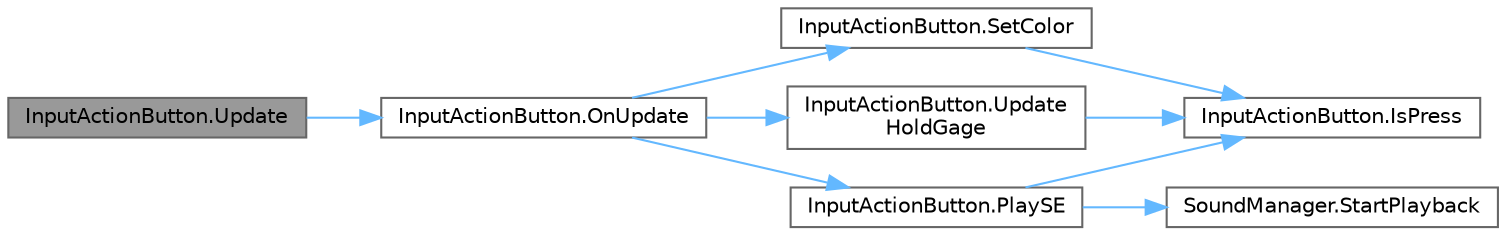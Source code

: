 digraph "InputActionButton.Update"
{
 // LATEX_PDF_SIZE
  bgcolor="transparent";
  edge [fontname=Helvetica,fontsize=10,labelfontname=Helvetica,labelfontsize=10];
  node [fontname=Helvetica,fontsize=10,shape=box,height=0.2,width=0.4];
  rankdir="LR";
  Node1 [id="Node000001",label="InputActionButton.Update",height=0.2,width=0.4,color="gray40", fillcolor="grey60", style="filled", fontcolor="black",tooltip=" "];
  Node1 -> Node2 [id="edge1_Node000001_Node000002",color="steelblue1",style="solid",tooltip=" "];
  Node2 [id="Node000002",label="InputActionButton.OnUpdate",height=0.2,width=0.4,color="grey40", fillcolor="white", style="filled",URL="$class_input_action_button.html#aafa3b26d14d898d193b3b7d419b1fbff",tooltip="実行処理"];
  Node2 -> Node3 [id="edge2_Node000002_Node000003",color="steelblue1",style="solid",tooltip=" "];
  Node3 [id="Node000003",label="InputActionButton.PlaySE",height=0.2,width=0.4,color="grey40", fillcolor="white", style="filled",URL="$class_input_action_button.html#a65b96f4963ed53cc4480d295b895ac46",tooltip=" "];
  Node3 -> Node4 [id="edge3_Node000003_Node000004",color="steelblue1",style="solid",tooltip=" "];
  Node4 [id="Node000004",label="InputActionButton.IsPress",height=0.2,width=0.4,color="grey40", fillcolor="white", style="filled",URL="$class_input_action_button.html#ab1c29386a568174cbcb4eaf2d498bb9c",tooltip=" "];
  Node3 -> Node5 [id="edge4_Node000003_Node000005",color="steelblue1",style="solid",tooltip=" "];
  Node5 [id="Node000005",label="SoundManager.StartPlayback",height=0.2,width=0.4,color="grey40", fillcolor="white", style="filled",URL="$class_sound_manager.html#a10bc60ca27342f6574923712ef9028c5",tooltip="2Dでのサウンド再生"];
  Node2 -> Node6 [id="edge5_Node000002_Node000006",color="steelblue1",style="solid",tooltip=" "];
  Node6 [id="Node000006",label="InputActionButton.SetColor",height=0.2,width=0.4,color="grey40", fillcolor="white", style="filled",URL="$class_input_action_button.html#a2c446eb220811de0d9cbf846d8c309c8",tooltip=" "];
  Node6 -> Node4 [id="edge6_Node000006_Node000004",color="steelblue1",style="solid",tooltip=" "];
  Node2 -> Node7 [id="edge7_Node000002_Node000007",color="steelblue1",style="solid",tooltip=" "];
  Node7 [id="Node000007",label="InputActionButton.Update\lHoldGage",height=0.2,width=0.4,color="grey40", fillcolor="white", style="filled",URL="$class_input_action_button.html#a5eaa71ab865b2a8741ced01259cd5a6e",tooltip=" "];
  Node7 -> Node4 [id="edge8_Node000007_Node000004",color="steelblue1",style="solid",tooltip=" "];
}
